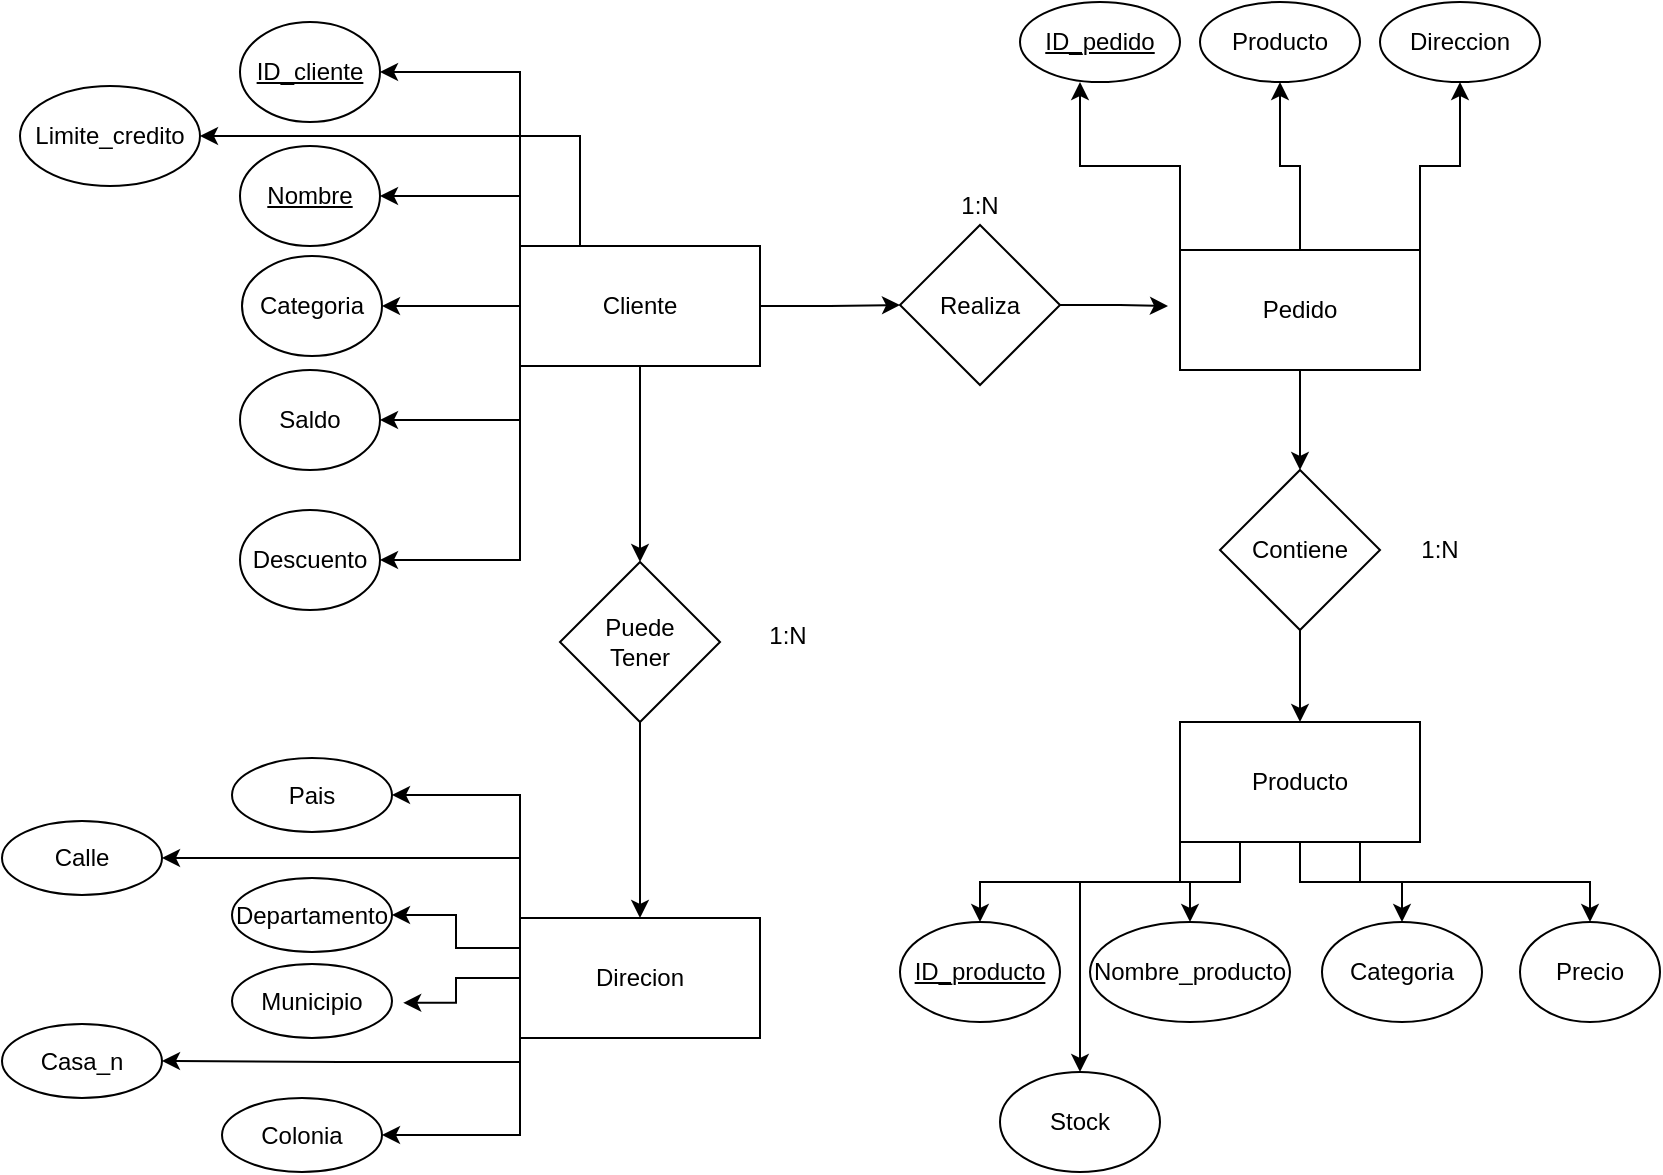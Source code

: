 <mxfile version="21.7.4" type="github">
  <diagram id="wFE0QG_FPsp0jaGvCLVb" name="Page-1">
    <mxGraphModel dx="880" dy="476" grid="1" gridSize="10" guides="1" tooltips="1" connect="1" arrows="1" fold="1" page="1" pageScale="1" pageWidth="850" pageHeight="1100" math="0" shadow="0">
      <root>
        <mxCell id="0" />
        <mxCell id="1" parent="0" />
        <mxCell id="lejS7yeIb2naiEsfOlTd-10" style="edgeStyle=orthogonalEdgeStyle;rounded=0;orthogonalLoop=1;jettySize=auto;html=1;exitX=0;exitY=0;exitDx=0;exitDy=0;entryX=1;entryY=0.5;entryDx=0;entryDy=0;" parent="1" source="lejS7yeIb2naiEsfOlTd-1" target="lejS7yeIb2naiEsfOlTd-6" edge="1">
          <mxGeometry relative="1" as="geometry" />
        </mxCell>
        <mxCell id="lejS7yeIb2naiEsfOlTd-13" style="edgeStyle=orthogonalEdgeStyle;rounded=0;orthogonalLoop=1;jettySize=auto;html=1;exitX=0;exitY=1;exitDx=0;exitDy=0;entryX=1;entryY=0.5;entryDx=0;entryDy=0;" parent="1" source="lejS7yeIb2naiEsfOlTd-1" target="lejS7yeIb2naiEsfOlTd-7" edge="1">
          <mxGeometry relative="1" as="geometry" />
        </mxCell>
        <mxCell id="287BC_ftAbTxkfaXdVhL-10" style="edgeStyle=orthogonalEdgeStyle;rounded=0;orthogonalLoop=1;jettySize=auto;html=1;exitX=1;exitY=0.5;exitDx=0;exitDy=0;entryX=0;entryY=0.5;entryDx=0;entryDy=0;" parent="1" source="lejS7yeIb2naiEsfOlTd-1" target="287BC_ftAbTxkfaXdVhL-9" edge="1">
          <mxGeometry relative="1" as="geometry" />
        </mxCell>
        <mxCell id="zb-PhCHVqWUKok6j20Jz-3" style="edgeStyle=orthogonalEdgeStyle;rounded=0;orthogonalLoop=1;jettySize=auto;html=1;exitX=0;exitY=1;exitDx=0;exitDy=0;entryX=1;entryY=0.5;entryDx=0;entryDy=0;" parent="1" source="lejS7yeIb2naiEsfOlTd-1" target="zb-PhCHVqWUKok6j20Jz-1" edge="1">
          <mxGeometry relative="1" as="geometry" />
        </mxCell>
        <mxCell id="zb-PhCHVqWUKok6j20Jz-5" style="edgeStyle=orthogonalEdgeStyle;rounded=0;orthogonalLoop=1;jettySize=auto;html=1;exitX=0;exitY=0;exitDx=0;exitDy=0;entryX=1;entryY=0.5;entryDx=0;entryDy=0;" parent="1" source="lejS7yeIb2naiEsfOlTd-1" target="zb-PhCHVqWUKok6j20Jz-4" edge="1">
          <mxGeometry relative="1" as="geometry" />
        </mxCell>
        <mxCell id="zb-PhCHVqWUKok6j20Jz-10" style="edgeStyle=orthogonalEdgeStyle;rounded=0;orthogonalLoop=1;jettySize=auto;html=1;exitX=0.25;exitY=0;exitDx=0;exitDy=0;entryX=1;entryY=0.5;entryDx=0;entryDy=0;" parent="1" source="lejS7yeIb2naiEsfOlTd-1" target="zb-PhCHVqWUKok6j20Jz-8" edge="1">
          <mxGeometry relative="1" as="geometry" />
        </mxCell>
        <mxCell id="zb-PhCHVqWUKok6j20Jz-18" style="edgeStyle=orthogonalEdgeStyle;rounded=0;orthogonalLoop=1;jettySize=auto;html=1;exitX=0;exitY=0.5;exitDx=0;exitDy=0;entryX=1;entryY=0.5;entryDx=0;entryDy=0;" parent="1" source="lejS7yeIb2naiEsfOlTd-1" target="lejS7yeIb2naiEsfOlTd-4" edge="1">
          <mxGeometry relative="1" as="geometry" />
        </mxCell>
        <mxCell id="zb-PhCHVqWUKok6j20Jz-62" value="" style="edgeStyle=orthogonalEdgeStyle;rounded=0;orthogonalLoop=1;jettySize=auto;html=1;" parent="1" source="lejS7yeIb2naiEsfOlTd-1" target="zb-PhCHVqWUKok6j20Jz-61" edge="1">
          <mxGeometry relative="1" as="geometry" />
        </mxCell>
        <mxCell id="lejS7yeIb2naiEsfOlTd-1" value="Cliente" style="rounded=0;whiteSpace=wrap;html=1;" parent="1" vertex="1">
          <mxGeometry x="259" y="132" width="120" height="60" as="geometry" />
        </mxCell>
        <mxCell id="zb-PhCHVqWUKok6j20Jz-41" style="edgeStyle=orthogonalEdgeStyle;rounded=0;orthogonalLoop=1;jettySize=auto;html=1;exitX=0;exitY=1;exitDx=0;exitDy=0;entryX=0.5;entryY=0;entryDx=0;entryDy=0;" parent="1" source="lejS7yeIb2naiEsfOlTd-2" target="lejS7yeIb2naiEsfOlTd-17" edge="1">
          <mxGeometry relative="1" as="geometry" />
        </mxCell>
        <mxCell id="zb-PhCHVqWUKok6j20Jz-42" style="edgeStyle=orthogonalEdgeStyle;rounded=0;orthogonalLoop=1;jettySize=auto;html=1;exitX=0.25;exitY=1;exitDx=0;exitDy=0;entryX=0.5;entryY=0;entryDx=0;entryDy=0;" parent="1" source="lejS7yeIb2naiEsfOlTd-2" target="lejS7yeIb2naiEsfOlTd-18" edge="1">
          <mxGeometry relative="1" as="geometry" />
        </mxCell>
        <mxCell id="zb-PhCHVqWUKok6j20Jz-49" style="edgeStyle=orthogonalEdgeStyle;rounded=0;orthogonalLoop=1;jettySize=auto;html=1;exitX=0.5;exitY=1;exitDx=0;exitDy=0;" parent="1" source="lejS7yeIb2naiEsfOlTd-2" target="287BC_ftAbTxkfaXdVhL-1" edge="1">
          <mxGeometry relative="1" as="geometry" />
        </mxCell>
        <mxCell id="zb-PhCHVqWUKok6j20Jz-50" style="edgeStyle=orthogonalEdgeStyle;rounded=0;orthogonalLoop=1;jettySize=auto;html=1;exitX=0.75;exitY=1;exitDx=0;exitDy=0;" parent="1" source="lejS7yeIb2naiEsfOlTd-2" target="zb-PhCHVqWUKok6j20Jz-6" edge="1">
          <mxGeometry relative="1" as="geometry" />
        </mxCell>
        <mxCell id="zb-PhCHVqWUKok6j20Jz-51" style="edgeStyle=orthogonalEdgeStyle;rounded=0;orthogonalLoop=1;jettySize=auto;html=1;exitX=0.25;exitY=1;exitDx=0;exitDy=0;" parent="1" source="lejS7yeIb2naiEsfOlTd-2" target="zb-PhCHVqWUKok6j20Jz-7" edge="1">
          <mxGeometry relative="1" as="geometry">
            <Array as="points">
              <mxPoint x="619" y="450" />
              <mxPoint x="539" y="450" />
            </Array>
          </mxGeometry>
        </mxCell>
        <mxCell id="lejS7yeIb2naiEsfOlTd-2" value="Producto" style="rounded=0;whiteSpace=wrap;html=1;" parent="1" vertex="1">
          <mxGeometry x="589" y="370" width="120" height="60" as="geometry" />
        </mxCell>
        <mxCell id="287BC_ftAbTxkfaXdVhL-3" style="edgeStyle=orthogonalEdgeStyle;rounded=0;orthogonalLoop=1;jettySize=auto;html=1;exitX=0;exitY=0;exitDx=0;exitDy=0;entryX=0.375;entryY=1;entryDx=0;entryDy=0;entryPerimeter=0;" parent="1" source="lejS7yeIb2naiEsfOlTd-3" target="lejS7yeIb2naiEsfOlTd-16" edge="1">
          <mxGeometry relative="1" as="geometry" />
        </mxCell>
        <mxCell id="287BC_ftAbTxkfaXdVhL-4" style="edgeStyle=orthogonalEdgeStyle;rounded=0;orthogonalLoop=1;jettySize=auto;html=1;exitX=0.5;exitY=0;exitDx=0;exitDy=0;entryX=0.5;entryY=1;entryDx=0;entryDy=0;" parent="1" source="lejS7yeIb2naiEsfOlTd-3" target="lejS7yeIb2naiEsfOlTd-15" edge="1">
          <mxGeometry relative="1" as="geometry" />
        </mxCell>
        <mxCell id="zb-PhCHVqWUKok6j20Jz-37" style="edgeStyle=orthogonalEdgeStyle;rounded=0;orthogonalLoop=1;jettySize=auto;html=1;exitX=1;exitY=0;exitDx=0;exitDy=0;entryX=0.5;entryY=1;entryDx=0;entryDy=0;" parent="1" source="lejS7yeIb2naiEsfOlTd-3" target="lejS7yeIb2naiEsfOlTd-14" edge="1">
          <mxGeometry relative="1" as="geometry" />
        </mxCell>
        <mxCell id="zb-PhCHVqWUKok6j20Jz-39" style="edgeStyle=orthogonalEdgeStyle;rounded=0;orthogonalLoop=1;jettySize=auto;html=1;exitX=0.5;exitY=1;exitDx=0;exitDy=0;entryX=0.5;entryY=0;entryDx=0;entryDy=0;" parent="1" source="lejS7yeIb2naiEsfOlTd-3" target="zb-PhCHVqWUKok6j20Jz-38" edge="1">
          <mxGeometry relative="1" as="geometry" />
        </mxCell>
        <mxCell id="lejS7yeIb2naiEsfOlTd-3" value="Pedido" style="rounded=0;whiteSpace=wrap;html=1;" parent="1" vertex="1">
          <mxGeometry x="589" y="134" width="120" height="60" as="geometry" />
        </mxCell>
        <mxCell id="lejS7yeIb2naiEsfOlTd-4" value="Categoria" style="ellipse;whiteSpace=wrap;html=1;" parent="1" vertex="1">
          <mxGeometry x="120" y="137" width="70" height="50" as="geometry" />
        </mxCell>
        <mxCell id="lejS7yeIb2naiEsfOlTd-6" value="&lt;u&gt;Nombre&lt;br&gt;&lt;/u&gt;" style="ellipse;whiteSpace=wrap;html=1;" parent="1" vertex="1">
          <mxGeometry x="119" y="82" width="70" height="50" as="geometry" />
        </mxCell>
        <mxCell id="lejS7yeIb2naiEsfOlTd-7" value="Saldo" style="ellipse;whiteSpace=wrap;html=1;" parent="1" vertex="1">
          <mxGeometry x="119" y="194" width="70" height="50" as="geometry" />
        </mxCell>
        <mxCell id="lejS7yeIb2naiEsfOlTd-14" value="Direccion" style="ellipse;whiteSpace=wrap;html=1;" parent="1" vertex="1">
          <mxGeometry x="689" y="10" width="80" height="40" as="geometry" />
        </mxCell>
        <mxCell id="lejS7yeIb2naiEsfOlTd-15" value="Producto" style="ellipse;whiteSpace=wrap;html=1;" parent="1" vertex="1">
          <mxGeometry x="599" y="10" width="80" height="40" as="geometry" />
        </mxCell>
        <mxCell id="lejS7yeIb2naiEsfOlTd-16" value="&lt;u&gt;ID_pedido&lt;/u&gt;" style="ellipse;whiteSpace=wrap;html=1;" parent="1" vertex="1">
          <mxGeometry x="509" y="10" width="80" height="40" as="geometry" />
        </mxCell>
        <mxCell id="lejS7yeIb2naiEsfOlTd-17" value="&lt;u&gt;ID_producto&lt;/u&gt;" style="ellipse;whiteSpace=wrap;html=1;" parent="1" vertex="1">
          <mxGeometry x="449" y="470" width="80" height="50" as="geometry" />
        </mxCell>
        <mxCell id="lejS7yeIb2naiEsfOlTd-18" value="Nombre_producto" style="ellipse;whiteSpace=wrap;html=1;" parent="1" vertex="1">
          <mxGeometry x="544" y="470" width="100" height="50" as="geometry" />
        </mxCell>
        <mxCell id="287BC_ftAbTxkfaXdVhL-1" value="Categoria" style="ellipse;whiteSpace=wrap;html=1;" parent="1" vertex="1">
          <mxGeometry x="660" y="470" width="80" height="50" as="geometry" />
        </mxCell>
        <mxCell id="287BC_ftAbTxkfaXdVhL-11" style="edgeStyle=orthogonalEdgeStyle;rounded=0;orthogonalLoop=1;jettySize=auto;html=1;exitX=1;exitY=0.5;exitDx=0;exitDy=0;entryX=-0.05;entryY=0.467;entryDx=0;entryDy=0;entryPerimeter=0;" parent="1" source="287BC_ftAbTxkfaXdVhL-9" target="lejS7yeIb2naiEsfOlTd-3" edge="1">
          <mxGeometry relative="1" as="geometry">
            <mxPoint x="589" y="260" as="targetPoint" />
          </mxGeometry>
        </mxCell>
        <mxCell id="zb-PhCHVqWUKok6j20Jz-1" value="Descuento" style="ellipse;whiteSpace=wrap;html=1;" parent="1" vertex="1">
          <mxGeometry x="119" y="264" width="70" height="50" as="geometry" />
        </mxCell>
        <mxCell id="zb-PhCHVqWUKok6j20Jz-4" value="&lt;u style=&quot;border-color: var(--border-color);&quot;&gt;ID_cliente&lt;/u&gt;" style="ellipse;whiteSpace=wrap;html=1;" parent="1" vertex="1">
          <mxGeometry x="119" y="20" width="70" height="50" as="geometry" />
        </mxCell>
        <mxCell id="zb-PhCHVqWUKok6j20Jz-6" value="Precio" style="ellipse;whiteSpace=wrap;html=1;" parent="1" vertex="1">
          <mxGeometry x="759" y="470" width="70" height="50" as="geometry" />
        </mxCell>
        <mxCell id="zb-PhCHVqWUKok6j20Jz-7" value="Stock" style="ellipse;whiteSpace=wrap;html=1;" parent="1" vertex="1">
          <mxGeometry x="499" y="545" width="80" height="50" as="geometry" />
        </mxCell>
        <mxCell id="zb-PhCHVqWUKok6j20Jz-8" value="Limite_credito" style="ellipse;whiteSpace=wrap;html=1;" parent="1" vertex="1">
          <mxGeometry x="9" y="52" width="90" height="50" as="geometry" />
        </mxCell>
        <mxCell id="zb-PhCHVqWUKok6j20Jz-19" value="Calle" style="ellipse;whiteSpace=wrap;html=1;" parent="1" vertex="1">
          <mxGeometry y="419.5" width="80" height="37" as="geometry" />
        </mxCell>
        <mxCell id="zb-PhCHVqWUKok6j20Jz-21" value="Departamento" style="ellipse;whiteSpace=wrap;html=1;" parent="1" vertex="1">
          <mxGeometry x="115" y="448" width="80" height="37" as="geometry" />
        </mxCell>
        <mxCell id="zb-PhCHVqWUKok6j20Jz-23" value="Municipio" style="ellipse;whiteSpace=wrap;html=1;" parent="1" vertex="1">
          <mxGeometry x="115" y="491" width="80" height="37" as="geometry" />
        </mxCell>
        <mxCell id="zb-PhCHVqWUKok6j20Jz-24" value="Pais" style="ellipse;whiteSpace=wrap;html=1;" parent="1" vertex="1">
          <mxGeometry x="115" y="388" width="80" height="37" as="geometry" />
        </mxCell>
        <mxCell id="zb-PhCHVqWUKok6j20Jz-25" value="Colonia" style="ellipse;whiteSpace=wrap;html=1;" parent="1" vertex="1">
          <mxGeometry x="110" y="558" width="80" height="37" as="geometry" />
        </mxCell>
        <mxCell id="zb-PhCHVqWUKok6j20Jz-26" value="Casa_n" style="ellipse;whiteSpace=wrap;html=1;" parent="1" vertex="1">
          <mxGeometry y="521" width="80" height="37" as="geometry" />
        </mxCell>
        <mxCell id="zb-PhCHVqWUKok6j20Jz-36" value="" style="group" parent="1" vertex="1" connectable="0">
          <mxGeometry x="449" y="96.5" width="80" height="105" as="geometry" />
        </mxCell>
        <mxCell id="287BC_ftAbTxkfaXdVhL-9" value="Realiza" style="rhombus;whiteSpace=wrap;html=1;" parent="zb-PhCHVqWUKok6j20Jz-36" vertex="1">
          <mxGeometry y="25" width="80" height="80" as="geometry" />
        </mxCell>
        <mxCell id="zb-PhCHVqWUKok6j20Jz-11" value="1:N" style="text;html=1;strokeColor=none;fillColor=none;align=center;verticalAlign=middle;whiteSpace=wrap;rounded=0;" parent="zb-PhCHVqWUKok6j20Jz-36" vertex="1">
          <mxGeometry x="10" width="60" height="30" as="geometry" />
        </mxCell>
        <mxCell id="zb-PhCHVqWUKok6j20Jz-40" style="edgeStyle=orthogonalEdgeStyle;rounded=0;orthogonalLoop=1;jettySize=auto;html=1;exitX=0.5;exitY=1;exitDx=0;exitDy=0;entryX=0.5;entryY=0;entryDx=0;entryDy=0;" parent="1" source="zb-PhCHVqWUKok6j20Jz-38" target="lejS7yeIb2naiEsfOlTd-2" edge="1">
          <mxGeometry relative="1" as="geometry" />
        </mxCell>
        <mxCell id="zb-PhCHVqWUKok6j20Jz-65" style="edgeStyle=orthogonalEdgeStyle;rounded=0;orthogonalLoop=1;jettySize=auto;html=1;exitX=0;exitY=0;exitDx=0;exitDy=0;entryX=1;entryY=0.5;entryDx=0;entryDy=0;" parent="1" source="zb-PhCHVqWUKok6j20Jz-54" target="zb-PhCHVqWUKok6j20Jz-24" edge="1">
          <mxGeometry relative="1" as="geometry" />
        </mxCell>
        <mxCell id="zb-PhCHVqWUKok6j20Jz-67" style="edgeStyle=orthogonalEdgeStyle;rounded=0;orthogonalLoop=1;jettySize=auto;html=1;exitX=0;exitY=0;exitDx=0;exitDy=0;entryX=1;entryY=0.5;entryDx=0;entryDy=0;" parent="1" source="zb-PhCHVqWUKok6j20Jz-54" target="zb-PhCHVqWUKok6j20Jz-19" edge="1">
          <mxGeometry relative="1" as="geometry" />
        </mxCell>
        <mxCell id="zb-PhCHVqWUKok6j20Jz-68" style="edgeStyle=orthogonalEdgeStyle;rounded=0;orthogonalLoop=1;jettySize=auto;html=1;exitX=0;exitY=0.25;exitDx=0;exitDy=0;entryX=1;entryY=0.5;entryDx=0;entryDy=0;" parent="1" source="zb-PhCHVqWUKok6j20Jz-54" target="zb-PhCHVqWUKok6j20Jz-21" edge="1">
          <mxGeometry relative="1" as="geometry" />
        </mxCell>
        <mxCell id="zb-PhCHVqWUKok6j20Jz-69" style="edgeStyle=orthogonalEdgeStyle;rounded=0;orthogonalLoop=1;jettySize=auto;html=1;exitX=0;exitY=0.5;exitDx=0;exitDy=0;entryX=1.07;entryY=0.524;entryDx=0;entryDy=0;entryPerimeter=0;" parent="1" source="zb-PhCHVqWUKok6j20Jz-54" target="zb-PhCHVqWUKok6j20Jz-23" edge="1">
          <mxGeometry relative="1" as="geometry" />
        </mxCell>
        <mxCell id="zb-PhCHVqWUKok6j20Jz-70" style="edgeStyle=orthogonalEdgeStyle;rounded=0;orthogonalLoop=1;jettySize=auto;html=1;exitX=0;exitY=1;exitDx=0;exitDy=0;entryX=1;entryY=0.5;entryDx=0;entryDy=0;" parent="1" source="zb-PhCHVqWUKok6j20Jz-54" target="zb-PhCHVqWUKok6j20Jz-25" edge="1">
          <mxGeometry relative="1" as="geometry" />
        </mxCell>
        <mxCell id="zb-PhCHVqWUKok6j20Jz-72" style="edgeStyle=orthogonalEdgeStyle;rounded=0;orthogonalLoop=1;jettySize=auto;html=1;exitX=0;exitY=1;exitDx=0;exitDy=0;entryX=1;entryY=0.5;entryDx=0;entryDy=0;" parent="1" source="zb-PhCHVqWUKok6j20Jz-54" target="zb-PhCHVqWUKok6j20Jz-26" edge="1">
          <mxGeometry relative="1" as="geometry">
            <Array as="points">
              <mxPoint x="259" y="540" />
              <mxPoint x="169" y="540" />
            </Array>
          </mxGeometry>
        </mxCell>
        <mxCell id="zb-PhCHVqWUKok6j20Jz-54" value="Direcion" style="rounded=0;whiteSpace=wrap;html=1;" parent="1" vertex="1">
          <mxGeometry x="259" y="468" width="120" height="60" as="geometry" />
        </mxCell>
        <mxCell id="zb-PhCHVqWUKok6j20Jz-63" value="" style="edgeStyle=orthogonalEdgeStyle;rounded=0;orthogonalLoop=1;jettySize=auto;html=1;" parent="1" source="zb-PhCHVqWUKok6j20Jz-61" target="zb-PhCHVqWUKok6j20Jz-54" edge="1">
          <mxGeometry relative="1" as="geometry" />
        </mxCell>
        <mxCell id="zb-PhCHVqWUKok6j20Jz-74" value="" style="group" parent="1" vertex="1" connectable="0">
          <mxGeometry x="279" y="290" width="144" height="80" as="geometry" />
        </mxCell>
        <mxCell id="zb-PhCHVqWUKok6j20Jz-61" value="Puede&lt;br&gt;Tener" style="rhombus;whiteSpace=wrap;html=1;" parent="zb-PhCHVqWUKok6j20Jz-74" vertex="1">
          <mxGeometry width="80" height="80" as="geometry" />
        </mxCell>
        <mxCell id="zb-PhCHVqWUKok6j20Jz-73" value="1:N" style="text;html=1;strokeColor=none;fillColor=none;align=center;verticalAlign=middle;whiteSpace=wrap;rounded=0;" parent="zb-PhCHVqWUKok6j20Jz-74" vertex="1">
          <mxGeometry x="84" y="24" width="60" height="26" as="geometry" />
        </mxCell>
        <mxCell id="zb-PhCHVqWUKok6j20Jz-75" value="" style="group" parent="1" vertex="1" connectable="0">
          <mxGeometry x="609" y="244" width="140" height="80" as="geometry" />
        </mxCell>
        <mxCell id="zb-PhCHVqWUKok6j20Jz-38" value="Contiene" style="rhombus;whiteSpace=wrap;html=1;" parent="zb-PhCHVqWUKok6j20Jz-75" vertex="1">
          <mxGeometry width="80" height="80" as="geometry" />
        </mxCell>
        <mxCell id="zb-PhCHVqWUKok6j20Jz-52" value="1:N" style="text;html=1;strokeColor=none;fillColor=none;align=center;verticalAlign=middle;whiteSpace=wrap;rounded=0;" parent="zb-PhCHVqWUKok6j20Jz-75" vertex="1">
          <mxGeometry x="80" y="25" width="60" height="30" as="geometry" />
        </mxCell>
      </root>
    </mxGraphModel>
  </diagram>
</mxfile>
